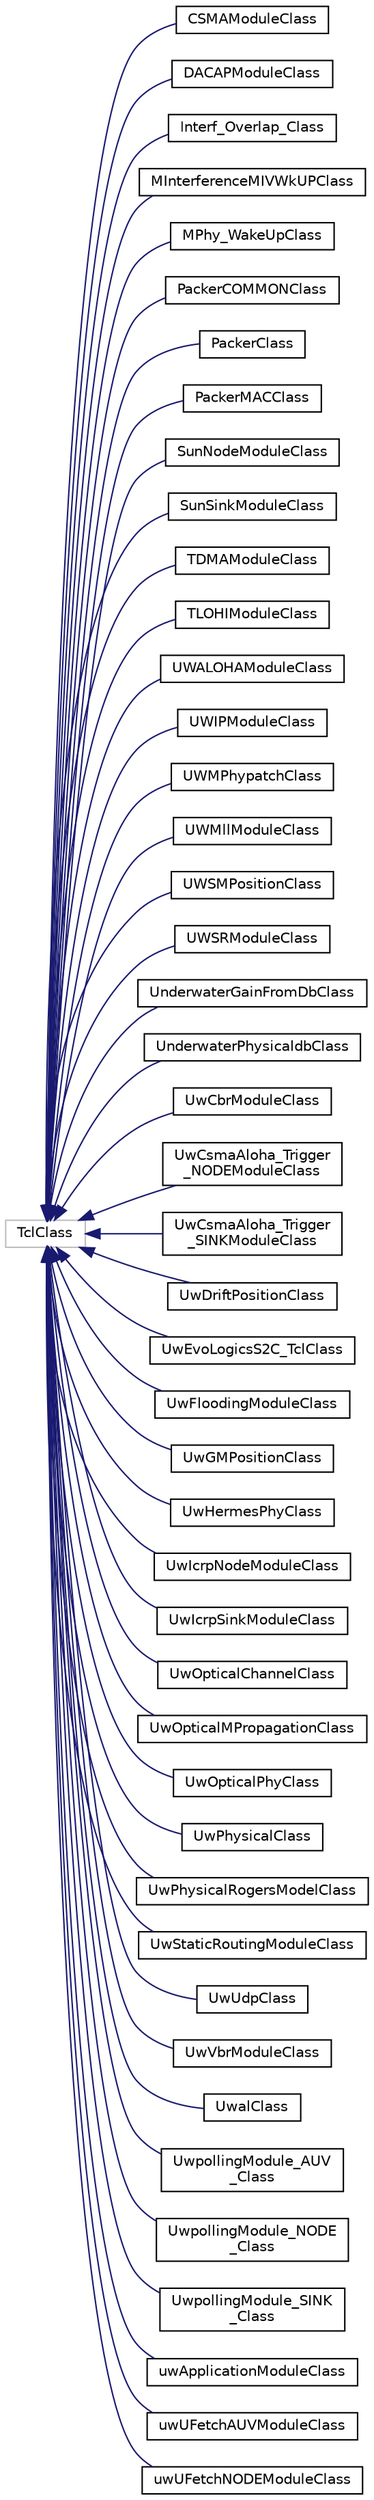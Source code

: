 digraph "Graphical Class Hierarchy"
{
 // LATEX_PDF_SIZE
  edge [fontname="Helvetica",fontsize="10",labelfontname="Helvetica",labelfontsize="10"];
  node [fontname="Helvetica",fontsize="10",shape=record];
  rankdir="LR";
  Node127 [label="TclClass",height=0.2,width=0.4,color="grey75", fillcolor="white", style="filled",tooltip=" "];
  Node127 -> Node0 [dir="back",color="midnightblue",fontsize="10",style="solid",fontname="Helvetica"];
  Node0 [label="CSMAModuleClass",height=0.2,width=0.4,color="black", fillcolor="white", style="filled",URL="$classCSMAModuleClass.html",tooltip="Class that represents the binding with the tcl configuration script."];
  Node127 -> Node129 [dir="back",color="midnightblue",fontsize="10",style="solid",fontname="Helvetica"];
  Node129 [label="DACAPModuleClass",height=0.2,width=0.4,color="black", fillcolor="white", style="filled",URL="$classDACAPModuleClass.html",tooltip="Class that represent the binding of the protocol with tcl."];
  Node127 -> Node130 [dir="back",color="midnightblue",fontsize="10",style="solid",fontname="Helvetica"];
  Node130 [label="Interf_Overlap_Class",height=0.2,width=0.4,color="black", fillcolor="white", style="filled",URL="$classInterf__Overlap__Class.html",tooltip=" "];
  Node127 -> Node131 [dir="back",color="midnightblue",fontsize="10",style="solid",fontname="Helvetica"];
  Node131 [label="MInterferenceMIVWkUPClass",height=0.2,width=0.4,color="black", fillcolor="white", style="filled",URL="$classMInterferenceMIVWkUPClass.html",tooltip="Class that represents the binding with the tcl configuration script."];
  Node127 -> Node132 [dir="back",color="midnightblue",fontsize="10",style="solid",fontname="Helvetica"];
  Node132 [label="MPhy_WakeUpClass",height=0.2,width=0.4,color="black", fillcolor="white", style="filled",URL="$classMPhy__WakeUpClass.html",tooltip="Class that represents the binding with the tcl configuration script."];
  Node127 -> Node133 [dir="back",color="midnightblue",fontsize="10",style="solid",fontname="Helvetica"];
  Node133 [label="PackerCOMMONClass",height=0.2,width=0.4,color="black", fillcolor="white", style="filled",URL="$classPackerCOMMONClass.html",tooltip="Class to create the Otcl shadow object for an object of the class packer."];
  Node127 -> Node134 [dir="back",color="midnightblue",fontsize="10",style="solid",fontname="Helvetica"];
  Node134 [label="PackerClass",height=0.2,width=0.4,color="black", fillcolor="white", style="filled",URL="$classPackerClass.html",tooltip="Class to create the Otcl shadow object for an object of the class packer."];
  Node127 -> Node135 [dir="back",color="midnightblue",fontsize="10",style="solid",fontname="Helvetica"];
  Node135 [label="PackerMACClass",height=0.2,width=0.4,color="black", fillcolor="white", style="filled",URL="$classPackerMACClass.html",tooltip="Class to create the Otcl shadow object for an object of the class packer."];
  Node127 -> Node136 [dir="back",color="midnightblue",fontsize="10",style="solid",fontname="Helvetica"];
  Node136 [label="SunNodeModuleClass",height=0.2,width=0.4,color="black", fillcolor="white", style="filled",URL="$classSunNodeModuleClass.html",tooltip="Adds the module for SunIPRoutingNode in ns2."];
  Node127 -> Node137 [dir="back",color="midnightblue",fontsize="10",style="solid",fontname="Helvetica"];
  Node137 [label="SunSinkModuleClass",height=0.2,width=0.4,color="black", fillcolor="white", style="filled",URL="$classSunSinkModuleClass.html",tooltip="Adds the module for SunIPRoutingSink in ns2."];
  Node127 -> Node138 [dir="back",color="midnightblue",fontsize="10",style="solid",fontname="Helvetica"];
  Node138 [label="TDMAModuleClass",height=0.2,width=0.4,color="black", fillcolor="white", style="filled",URL="$classTDMAModuleClass.html",tooltip="Class that represent the binding of the protocol with tcl."];
  Node127 -> Node139 [dir="back",color="midnightblue",fontsize="10",style="solid",fontname="Helvetica"];
  Node139 [label="TLOHIModuleClass",height=0.2,width=0.4,color="black", fillcolor="white", style="filled",URL="$classTLOHIModuleClass.html",tooltip="Class that represent the binding with the tcl configuration script."];
  Node127 -> Node140 [dir="back",color="midnightblue",fontsize="10",style="solid",fontname="Helvetica"];
  Node140 [label="UWALOHAModuleClass",height=0.2,width=0.4,color="black", fillcolor="white", style="filled",URL="$classUWALOHAModuleClass.html",tooltip="Class that describe the binding with tcl scripting language."];
  Node127 -> Node141 [dir="back",color="midnightblue",fontsize="10",style="solid",fontname="Helvetica"];
  Node141 [label="UWIPModuleClass",height=0.2,width=0.4,color="black", fillcolor="white", style="filled",URL="$classUWIPModuleClass.html",tooltip="Adds the module for UWIPModuleClass in ns2."];
  Node127 -> Node142 [dir="back",color="midnightblue",fontsize="10",style="solid",fontname="Helvetica"];
  Node142 [label="UWMPhypatchClass",height=0.2,width=0.4,color="black", fillcolor="white", style="filled",URL="$classUWMPhypatchClass.html",tooltip="Class to create the Otcl shadow object for an object of the class UWMPhypatch."];
  Node127 -> Node143 [dir="back",color="midnightblue",fontsize="10",style="solid",fontname="Helvetica"];
  Node143 [label="UWMllModuleClass",height=0.2,width=0.4,color="black", fillcolor="white", style="filled",URL="$classUWMllModuleClass.html",tooltip="Class that represents the binding with the tcl configuration script."];
  Node127 -> Node144 [dir="back",color="midnightblue",fontsize="10",style="solid",fontname="Helvetica"];
  Node144 [label="UWSMPositionClass",height=0.2,width=0.4,color="black", fillcolor="white", style="filled",URL="$classUWSMPositionClass.html",tooltip=" "];
  Node127 -> Node145 [dir="back",color="midnightblue",fontsize="10",style="solid",fontname="Helvetica"];
  Node145 [label="UWSRModuleClass",height=0.2,width=0.4,color="black", fillcolor="white", style="filled",URL="$classUWSRModuleClass.html",tooltip="Class that represents the binding with tcl scripting language."];
  Node127 -> Node146 [dir="back",color="midnightblue",fontsize="10",style="solid",fontname="Helvetica"];
  Node146 [label="UnderwaterGainFromDbClass",height=0.2,width=0.4,color="black", fillcolor="white", style="filled",URL="$classUnderwaterGainFromDbClass.html",tooltip=" "];
  Node127 -> Node147 [dir="back",color="midnightblue",fontsize="10",style="solid",fontname="Helvetica"];
  Node147 [label="UnderwaterPhysicaldbClass",height=0.2,width=0.4,color="black", fillcolor="white", style="filled",URL="$classUnderwaterPhysicaldbClass.html",tooltip=" "];
  Node127 -> Node148 [dir="back",color="midnightblue",fontsize="10",style="solid",fontname="Helvetica"];
  Node148 [label="UwCbrModuleClass",height=0.2,width=0.4,color="black", fillcolor="white", style="filled",URL="$classUwCbrModuleClass.html",tooltip="Adds the module for UwCbrModuleClass in ns2."];
  Node127 -> Node149 [dir="back",color="midnightblue",fontsize="10",style="solid",fontname="Helvetica"];
  Node149 [label="UwCsmaAloha_Trigger\l_NODEModuleClass",height=0.2,width=0.4,color="black", fillcolor="white", style="filled",URL="$classUwCsmaAloha__Trigger__NODEModuleClass.html",tooltip=" "];
  Node127 -> Node150 [dir="back",color="midnightblue",fontsize="10",style="solid",fontname="Helvetica"];
  Node150 [label="UwCsmaAloha_Trigger\l_SINKModuleClass",height=0.2,width=0.4,color="black", fillcolor="white", style="filled",URL="$classUwCsmaAloha__Trigger__SINKModuleClass.html",tooltip="Class that represents the binding with the tcl configuration script."];
  Node127 -> Node151 [dir="back",color="midnightblue",fontsize="10",style="solid",fontname="Helvetica"];
  Node151 [label="UwDriftPositionClass",height=0.2,width=0.4,color="black", fillcolor="white", style="filled",URL="$classUwDriftPositionClass.html",tooltip="Adds the module for UwDriftPositionClass in ns2."];
  Node127 -> Node152 [dir="back",color="midnightblue",fontsize="10",style="solid",fontname="Helvetica"];
  Node152 [label="UwEvoLogicsS2C_TclClass",height=0.2,width=0.4,color="black", fillcolor="white", style="filled",URL="$classUwEvoLogicsS2C__TclClass.html",tooltip="Class to create the Otcl shadow object for an object of the class UwEvoLogicsS2CModem."];
  Node127 -> Node153 [dir="back",color="midnightblue",fontsize="10",style="solid",fontname="Helvetica"];
  Node153 [label="UwFloodingModuleClass",height=0.2,width=0.4,color="black", fillcolor="white", style="filled",URL="$classUwFloodingModuleClass.html",tooltip="Adds the module for SunIPRoutingSink in ns2."];
  Node127 -> Node154 [dir="back",color="midnightblue",fontsize="10",style="solid",fontname="Helvetica"];
  Node154 [label="UwGMPositionClass",height=0.2,width=0.4,color="black", fillcolor="white", style="filled",URL="$classUwGMPositionClass.html",tooltip="Adds the module for UwGMPositionClass in ns2."];
  Node127 -> Node155 [dir="back",color="midnightblue",fontsize="10",style="solid",fontname="Helvetica"];
  Node155 [label="UwHermesPhyClass",height=0.2,width=0.4,color="black", fillcolor="white", style="filled",URL="$classUwHermesPhyClass.html",tooltip="Adds the module for UwCbrModuleClass in ns2."];
  Node127 -> Node156 [dir="back",color="midnightblue",fontsize="10",style="solid",fontname="Helvetica"];
  Node156 [label="UwIcrpNodeModuleClass",height=0.2,width=0.4,color="black", fillcolor="white", style="filled",URL="$classUwIcrpNodeModuleClass.html",tooltip="Adds the module for UwIcrpNodeModuleClass in ns2."];
  Node127 -> Node157 [dir="back",color="midnightblue",fontsize="10",style="solid",fontname="Helvetica"];
  Node157 [label="UwIcrpSinkModuleClass",height=0.2,width=0.4,color="black", fillcolor="white", style="filled",URL="$classUwIcrpSinkModuleClass.html",tooltip="Adds the module for UwIcrpSinkModuleClass in ns2."];
  Node127 -> Node158 [dir="back",color="midnightblue",fontsize="10",style="solid",fontname="Helvetica"];
  Node158 [label="UwOpticalChannelClass",height=0.2,width=0.4,color="black", fillcolor="white", style="filled",URL="$classUwOpticalChannelClass.html",tooltip="Adds the module for UwOpticalChannel in ns2."];
  Node127 -> Node159 [dir="back",color="midnightblue",fontsize="10",style="solid",fontname="Helvetica"];
  Node159 [label="UwOpticalMPropagationClass",height=0.2,width=0.4,color="black", fillcolor="white", style="filled",URL="$classUwOpticalMPropagationClass.html",tooltip="Class that represents the binding with the tcl configuration script."];
  Node127 -> Node160 [dir="back",color="midnightblue",fontsize="10",style="solid",fontname="Helvetica"];
  Node160 [label="UwOpticalPhyClass",height=0.2,width=0.4,color="black", fillcolor="white", style="filled",URL="$classUwOpticalPhyClass.html",tooltip=" "];
  Node127 -> Node161 [dir="back",color="midnightblue",fontsize="10",style="solid",fontname="Helvetica"];
  Node161 [label="UwPhysicalClass",height=0.2,width=0.4,color="black", fillcolor="white", style="filled",URL="$classUwPhysicalClass.html",tooltip=" "];
  Node127 -> Node162 [dir="back",color="midnightblue",fontsize="10",style="solid",fontname="Helvetica"];
  Node162 [label="UwPhysicalRogersModelClass",height=0.2,width=0.4,color="black", fillcolor="white", style="filled",URL="$classUwPhysicalRogersModelClass.html",tooltip=" "];
  Node127 -> Node163 [dir="back",color="midnightblue",fontsize="10",style="solid",fontname="Helvetica"];
  Node163 [label="UwStaticRoutingModuleClass",height=0.2,width=0.4,color="black", fillcolor="white", style="filled",URL="$classUwStaticRoutingModuleClass.html",tooltip="Adds the module for UwStaticRoutingModuleClass in ns2."];
  Node127 -> Node164 [dir="back",color="midnightblue",fontsize="10",style="solid",fontname="Helvetica"];
  Node164 [label="UwUdpClass",height=0.2,width=0.4,color="black", fillcolor="white", style="filled",URL="$classUwUdpClass.html",tooltip="Adds the module for UwUdpClass in ns2."];
  Node127 -> Node165 [dir="back",color="midnightblue",fontsize="10",style="solid",fontname="Helvetica"];
  Node165 [label="UwVbrModuleClass",height=0.2,width=0.4,color="black", fillcolor="white", style="filled",URL="$classUwVbrModuleClass.html",tooltip="Adds the module for UwVbrModuleClass in ns2."];
  Node127 -> Node166 [dir="back",color="midnightblue",fontsize="10",style="solid",fontname="Helvetica"];
  Node166 [label="UwalClass",height=0.2,width=0.4,color="black", fillcolor="white", style="filled",URL="$classUwalClass.html",tooltip="Class to create the Otcl shadow object for an object of the class Uwal."];
  Node127 -> Node167 [dir="back",color="midnightblue",fontsize="10",style="solid",fontname="Helvetica"];
  Node167 [label="UwpollingModule_AUV\l_Class",height=0.2,width=0.4,color="black", fillcolor="white", style="filled",URL="$classUwpollingModule__AUV__Class.html",tooltip="Class that represents the binding with the tcl configuration script."];
  Node127 -> Node168 [dir="back",color="midnightblue",fontsize="10",style="solid",fontname="Helvetica"];
  Node168 [label="UwpollingModule_NODE\l_Class",height=0.2,width=0.4,color="black", fillcolor="white", style="filled",URL="$classUwpollingModule__NODE__Class.html",tooltip="Class that represents the binding with the tcl configuration script."];
  Node127 -> Node169 [dir="back",color="midnightblue",fontsize="10",style="solid",fontname="Helvetica"];
  Node169 [label="UwpollingModule_SINK\l_Class",height=0.2,width=0.4,color="black", fillcolor="white", style="filled",URL="$classUwpollingModule__SINK__Class.html",tooltip="Class that represents the binding with the tcl configuration script."];
  Node127 -> Node170 [dir="back",color="midnightblue",fontsize="10",style="solid",fontname="Helvetica"];
  Node170 [label="uwApplicationModuleClass",height=0.2,width=0.4,color="black", fillcolor="white", style="filled",URL="$classuwApplicationModuleClass.html",tooltip=" "];
  Node127 -> Node171 [dir="back",color="midnightblue",fontsize="10",style="solid",fontname="Helvetica"];
  Node171 [label="uwUFetchAUVModuleClass",height=0.2,width=0.4,color="black", fillcolor="white", style="filled",URL="$classuwUFetchAUVModuleClass.html",tooltip="Class that represents the binding with the TCL configuration script."];
  Node127 -> Node172 [dir="back",color="midnightblue",fontsize="10",style="solid",fontname="Helvetica"];
  Node172 [label="uwUFetchNODEModuleClass",height=0.2,width=0.4,color="black", fillcolor="white", style="filled",URL="$classuwUFetchNODEModuleClass.html",tooltip="< class uwUFetchNODEModuleClass"];
}
